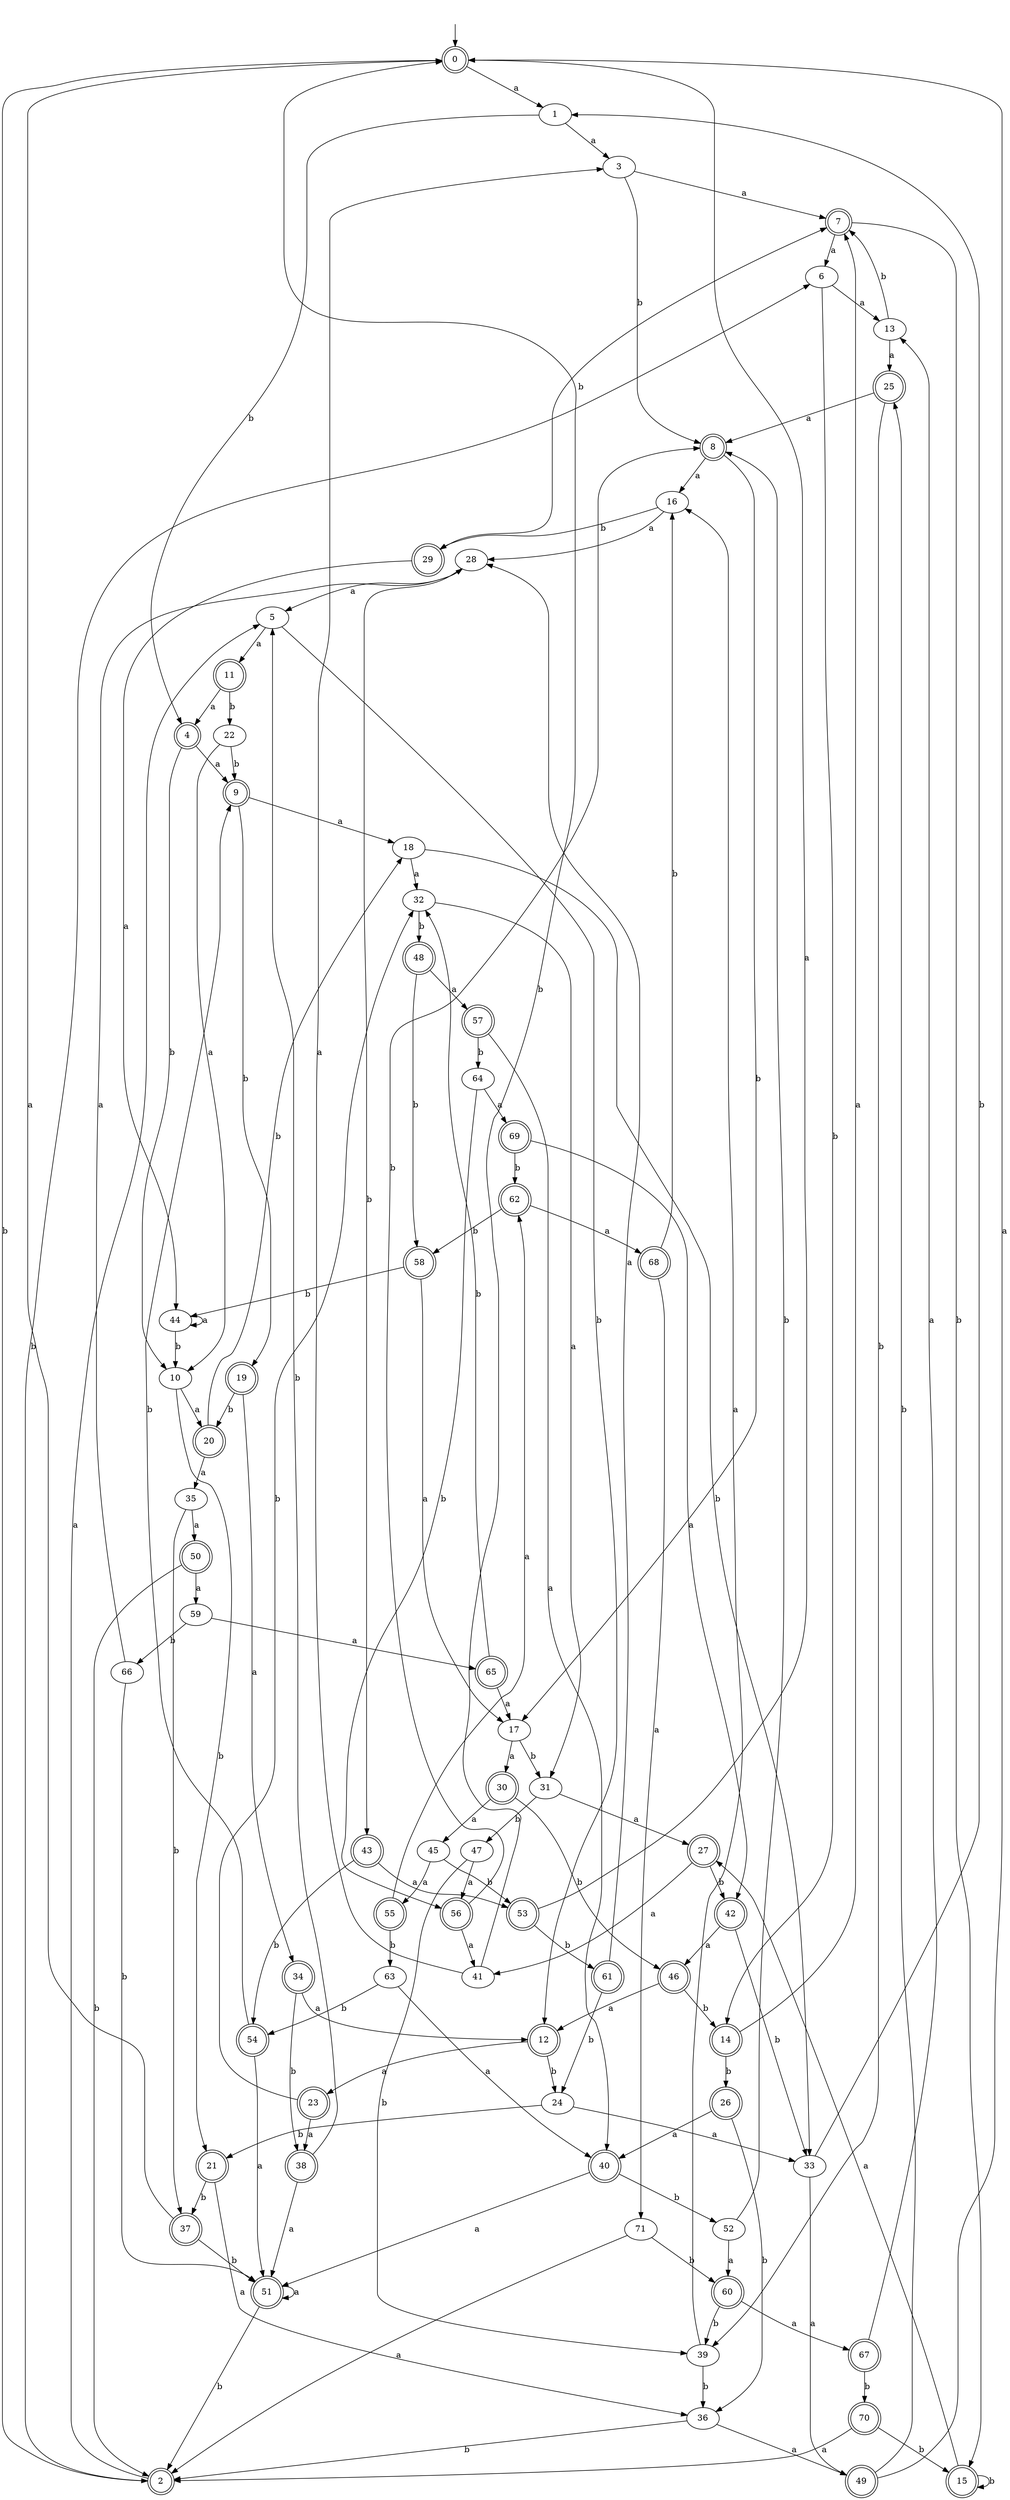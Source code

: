 digraph RandomDFA {
  __start0 [label="", shape=none];
  __start0 -> 0 [label=""];
  0 [shape=circle] [shape=doublecircle]
  0 -> 1 [label="a"]
  0 -> 2 [label="b"]
  1
  1 -> 3 [label="a"]
  1 -> 4 [label="b"]
  2 [shape=doublecircle]
  2 -> 5 [label="a"]
  2 -> 6 [label="b"]
  3
  3 -> 7 [label="a"]
  3 -> 8 [label="b"]
  4 [shape=doublecircle]
  4 -> 9 [label="a"]
  4 -> 10 [label="b"]
  5
  5 -> 11 [label="a"]
  5 -> 12 [label="b"]
  6
  6 -> 13 [label="a"]
  6 -> 14 [label="b"]
  7 [shape=doublecircle]
  7 -> 6 [label="a"]
  7 -> 15 [label="b"]
  8 [shape=doublecircle]
  8 -> 16 [label="a"]
  8 -> 17 [label="b"]
  9 [shape=doublecircle]
  9 -> 18 [label="a"]
  9 -> 19 [label="b"]
  10
  10 -> 20 [label="a"]
  10 -> 21 [label="b"]
  11 [shape=doublecircle]
  11 -> 4 [label="a"]
  11 -> 22 [label="b"]
  12 [shape=doublecircle]
  12 -> 23 [label="a"]
  12 -> 24 [label="b"]
  13
  13 -> 25 [label="a"]
  13 -> 7 [label="b"]
  14 [shape=doublecircle]
  14 -> 7 [label="a"]
  14 -> 26 [label="b"]
  15 [shape=doublecircle]
  15 -> 27 [label="a"]
  15 -> 15 [label="b"]
  16
  16 -> 28 [label="a"]
  16 -> 29 [label="b"]
  17
  17 -> 30 [label="a"]
  17 -> 31 [label="b"]
  18
  18 -> 32 [label="a"]
  18 -> 33 [label="b"]
  19 [shape=doublecircle]
  19 -> 34 [label="a"]
  19 -> 20 [label="b"]
  20 [shape=doublecircle]
  20 -> 35 [label="a"]
  20 -> 18 [label="b"]
  21 [shape=doublecircle]
  21 -> 36 [label="a"]
  21 -> 37 [label="b"]
  22
  22 -> 10 [label="a"]
  22 -> 9 [label="b"]
  23 [shape=doublecircle]
  23 -> 38 [label="a"]
  23 -> 32 [label="b"]
  24
  24 -> 33 [label="a"]
  24 -> 21 [label="b"]
  25 [shape=doublecircle]
  25 -> 8 [label="a"]
  25 -> 39 [label="b"]
  26 [shape=doublecircle]
  26 -> 40 [label="a"]
  26 -> 36 [label="b"]
  27 [shape=doublecircle]
  27 -> 41 [label="a"]
  27 -> 42 [label="b"]
  28
  28 -> 5 [label="a"]
  28 -> 43 [label="b"]
  29 [shape=doublecircle]
  29 -> 44 [label="a"]
  29 -> 7 [label="b"]
  30 [shape=doublecircle]
  30 -> 45 [label="a"]
  30 -> 46 [label="b"]
  31
  31 -> 27 [label="a"]
  31 -> 47 [label="b"]
  32
  32 -> 31 [label="a"]
  32 -> 48 [label="b"]
  33
  33 -> 49 [label="a"]
  33 -> 1 [label="b"]
  34 [shape=doublecircle]
  34 -> 12 [label="a"]
  34 -> 38 [label="b"]
  35
  35 -> 50 [label="a"]
  35 -> 37 [label="b"]
  36
  36 -> 49 [label="a"]
  36 -> 2 [label="b"]
  37 [shape=doublecircle]
  37 -> 0 [label="a"]
  37 -> 51 [label="b"]
  38 [shape=doublecircle]
  38 -> 51 [label="a"]
  38 -> 5 [label="b"]
  39
  39 -> 16 [label="a"]
  39 -> 36 [label="b"]
  40 [shape=doublecircle]
  40 -> 51 [label="a"]
  40 -> 52 [label="b"]
  41
  41 -> 3 [label="a"]
  41 -> 0 [label="b"]
  42 [shape=doublecircle]
  42 -> 46 [label="a"]
  42 -> 33 [label="b"]
  43 [shape=doublecircle]
  43 -> 53 [label="a"]
  43 -> 54 [label="b"]
  44
  44 -> 44 [label="a"]
  44 -> 10 [label="b"]
  45
  45 -> 55 [label="a"]
  45 -> 53 [label="b"]
  46 [shape=doublecircle]
  46 -> 12 [label="a"]
  46 -> 14 [label="b"]
  47
  47 -> 56 [label="a"]
  47 -> 39 [label="b"]
  48 [shape=doublecircle]
  48 -> 57 [label="a"]
  48 -> 58 [label="b"]
  49 [shape=doublecircle]
  49 -> 0 [label="a"]
  49 -> 25 [label="b"]
  50 [shape=doublecircle]
  50 -> 59 [label="a"]
  50 -> 2 [label="b"]
  51 [shape=doublecircle]
  51 -> 51 [label="a"]
  51 -> 2 [label="b"]
  52
  52 -> 60 [label="a"]
  52 -> 8 [label="b"]
  53 [shape=doublecircle]
  53 -> 0 [label="a"]
  53 -> 61 [label="b"]
  54 [shape=doublecircle]
  54 -> 51 [label="a"]
  54 -> 9 [label="b"]
  55 [shape=doublecircle]
  55 -> 62 [label="a"]
  55 -> 63 [label="b"]
  56 [shape=doublecircle]
  56 -> 41 [label="a"]
  56 -> 8 [label="b"]
  57 [shape=doublecircle]
  57 -> 40 [label="a"]
  57 -> 64 [label="b"]
  58 [shape=doublecircle]
  58 -> 17 [label="a"]
  58 -> 44 [label="b"]
  59
  59 -> 65 [label="a"]
  59 -> 66 [label="b"]
  60 [shape=doublecircle]
  60 -> 67 [label="a"]
  60 -> 39 [label="b"]
  61 [shape=doublecircle]
  61 -> 28 [label="a"]
  61 -> 24 [label="b"]
  62 [shape=doublecircle]
  62 -> 68 [label="a"]
  62 -> 58 [label="b"]
  63
  63 -> 40 [label="a"]
  63 -> 54 [label="b"]
  64
  64 -> 69 [label="a"]
  64 -> 56 [label="b"]
  65 [shape=doublecircle]
  65 -> 17 [label="a"]
  65 -> 32 [label="b"]
  66
  66 -> 28 [label="a"]
  66 -> 51 [label="b"]
  67 [shape=doublecircle]
  67 -> 13 [label="a"]
  67 -> 70 [label="b"]
  68 [shape=doublecircle]
  68 -> 71 [label="a"]
  68 -> 16 [label="b"]
  69 [shape=doublecircle]
  69 -> 42 [label="a"]
  69 -> 62 [label="b"]
  70 [shape=doublecircle]
  70 -> 2 [label="a"]
  70 -> 15 [label="b"]
  71
  71 -> 2 [label="a"]
  71 -> 60 [label="b"]
}
